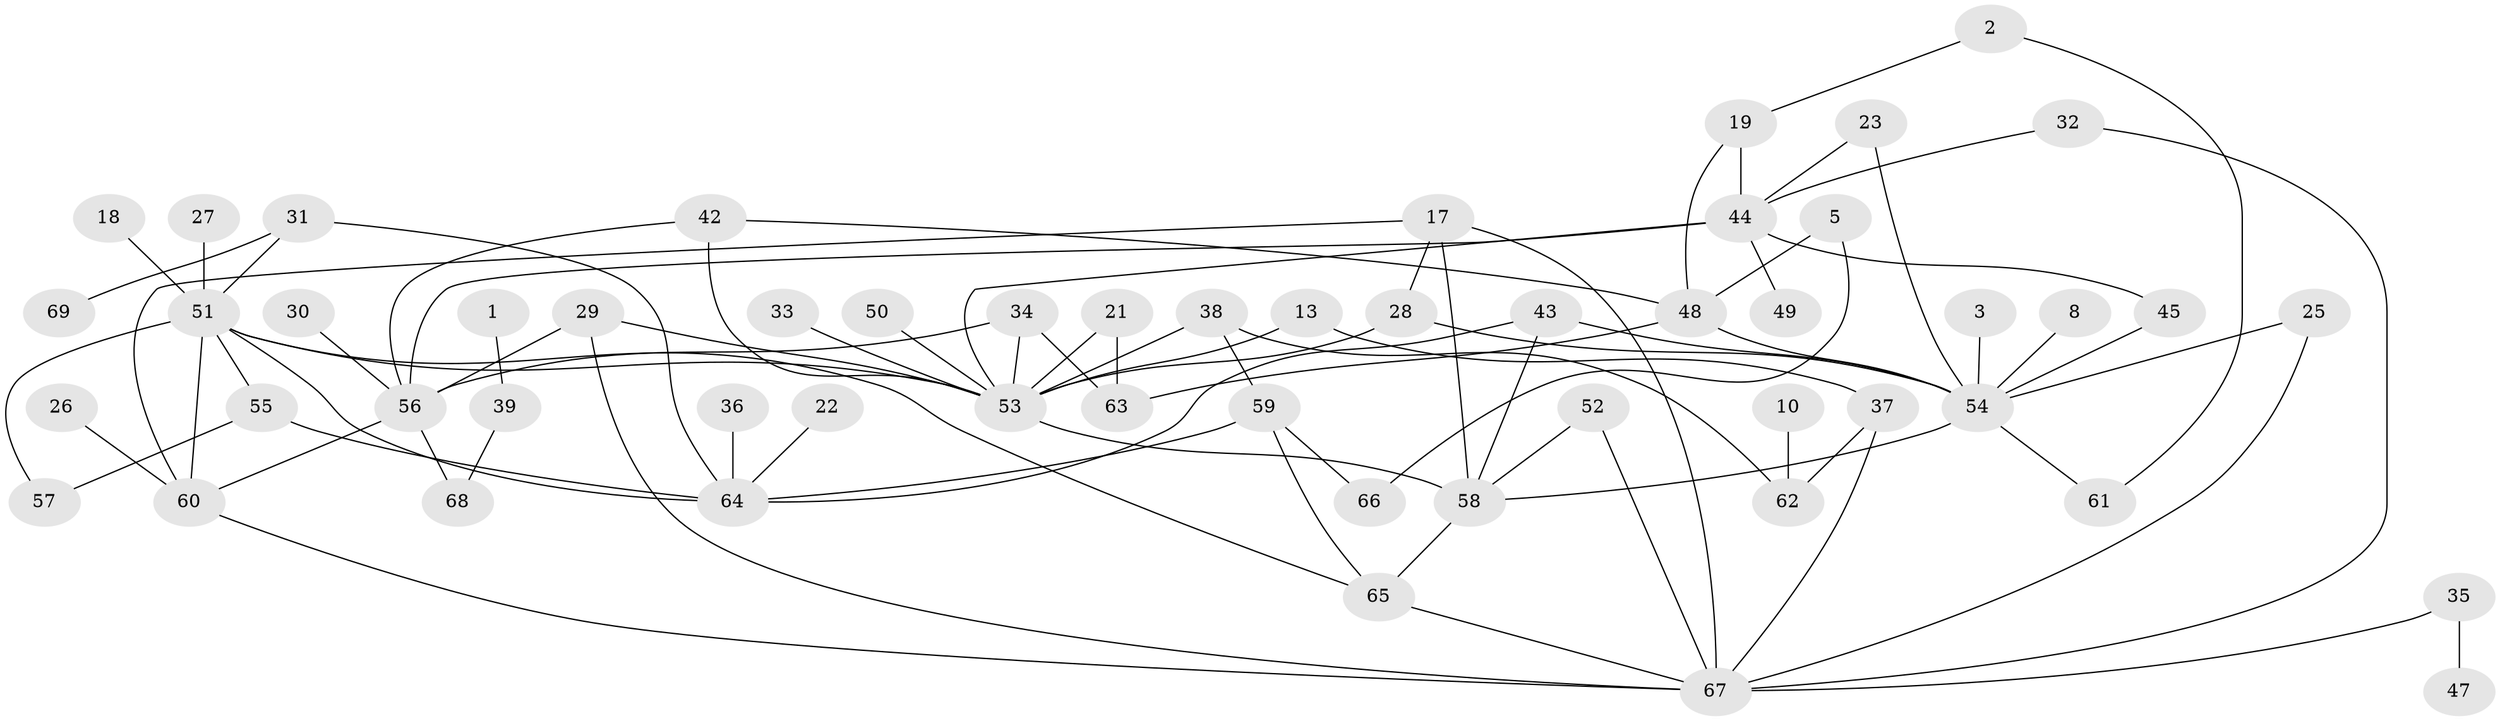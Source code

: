 // original degree distribution, {3: 0.18840579710144928, 4: 0.11594202898550725, 2: 0.30434782608695654, 1: 0.2246376811594203, 0: 0.09420289855072464, 7: 0.021739130434782608, 6: 0.014492753623188406, 5: 0.028985507246376812, 8: 0.007246376811594203}
// Generated by graph-tools (version 1.1) at 2025/49/03/09/25 03:49:05]
// undirected, 55 vertices, 85 edges
graph export_dot {
graph [start="1"]
  node [color=gray90,style=filled];
  1;
  2;
  3;
  5;
  8;
  10;
  13;
  17;
  18;
  19;
  21;
  22;
  23;
  25;
  26;
  27;
  28;
  29;
  30;
  31;
  32;
  33;
  34;
  35;
  36;
  37;
  38;
  39;
  42;
  43;
  44;
  45;
  47;
  48;
  49;
  50;
  51;
  52;
  53;
  54;
  55;
  56;
  57;
  58;
  59;
  60;
  61;
  62;
  63;
  64;
  65;
  66;
  67;
  68;
  69;
  1 -- 39 [weight=1.0];
  2 -- 19 [weight=1.0];
  2 -- 61 [weight=1.0];
  3 -- 54 [weight=1.0];
  5 -- 48 [weight=1.0];
  5 -- 66 [weight=1.0];
  8 -- 54 [weight=1.0];
  10 -- 62 [weight=1.0];
  13 -- 37 [weight=1.0];
  13 -- 53 [weight=1.0];
  17 -- 28 [weight=1.0];
  17 -- 58 [weight=1.0];
  17 -- 60 [weight=1.0];
  17 -- 67 [weight=1.0];
  18 -- 51 [weight=1.0];
  19 -- 44 [weight=1.0];
  19 -- 48 [weight=1.0];
  21 -- 53 [weight=1.0];
  21 -- 63 [weight=1.0];
  22 -- 64 [weight=1.0];
  23 -- 44 [weight=1.0];
  23 -- 54 [weight=1.0];
  25 -- 54 [weight=1.0];
  25 -- 67 [weight=1.0];
  26 -- 60 [weight=1.0];
  27 -- 51 [weight=1.0];
  28 -- 53 [weight=1.0];
  28 -- 54 [weight=1.0];
  29 -- 53 [weight=1.0];
  29 -- 56 [weight=1.0];
  29 -- 67 [weight=1.0];
  30 -- 56 [weight=1.0];
  31 -- 51 [weight=1.0];
  31 -- 64 [weight=1.0];
  31 -- 69 [weight=1.0];
  32 -- 44 [weight=1.0];
  32 -- 67 [weight=1.0];
  33 -- 53 [weight=1.0];
  34 -- 53 [weight=1.0];
  34 -- 56 [weight=1.0];
  34 -- 63 [weight=1.0];
  35 -- 47 [weight=1.0];
  35 -- 67 [weight=1.0];
  36 -- 64 [weight=1.0];
  37 -- 62 [weight=1.0];
  37 -- 67 [weight=1.0];
  38 -- 53 [weight=1.0];
  38 -- 59 [weight=1.0];
  38 -- 62 [weight=1.0];
  39 -- 68 [weight=1.0];
  42 -- 48 [weight=1.0];
  42 -- 53 [weight=1.0];
  42 -- 56 [weight=1.0];
  43 -- 54 [weight=2.0];
  43 -- 58 [weight=1.0];
  43 -- 64 [weight=1.0];
  44 -- 45 [weight=1.0];
  44 -- 49 [weight=2.0];
  44 -- 53 [weight=1.0];
  44 -- 56 [weight=2.0];
  45 -- 54 [weight=1.0];
  48 -- 54 [weight=1.0];
  48 -- 63 [weight=1.0];
  50 -- 53 [weight=1.0];
  51 -- 53 [weight=1.0];
  51 -- 55 [weight=1.0];
  51 -- 57 [weight=1.0];
  51 -- 60 [weight=1.0];
  51 -- 64 [weight=1.0];
  51 -- 65 [weight=1.0];
  52 -- 58 [weight=1.0];
  52 -- 67 [weight=1.0];
  53 -- 58 [weight=1.0];
  54 -- 58 [weight=1.0];
  54 -- 61 [weight=1.0];
  55 -- 57 [weight=1.0];
  55 -- 64 [weight=1.0];
  56 -- 60 [weight=1.0];
  56 -- 68 [weight=1.0];
  58 -- 65 [weight=1.0];
  59 -- 64 [weight=1.0];
  59 -- 65 [weight=1.0];
  59 -- 66 [weight=1.0];
  60 -- 67 [weight=1.0];
  65 -- 67 [weight=1.0];
}
